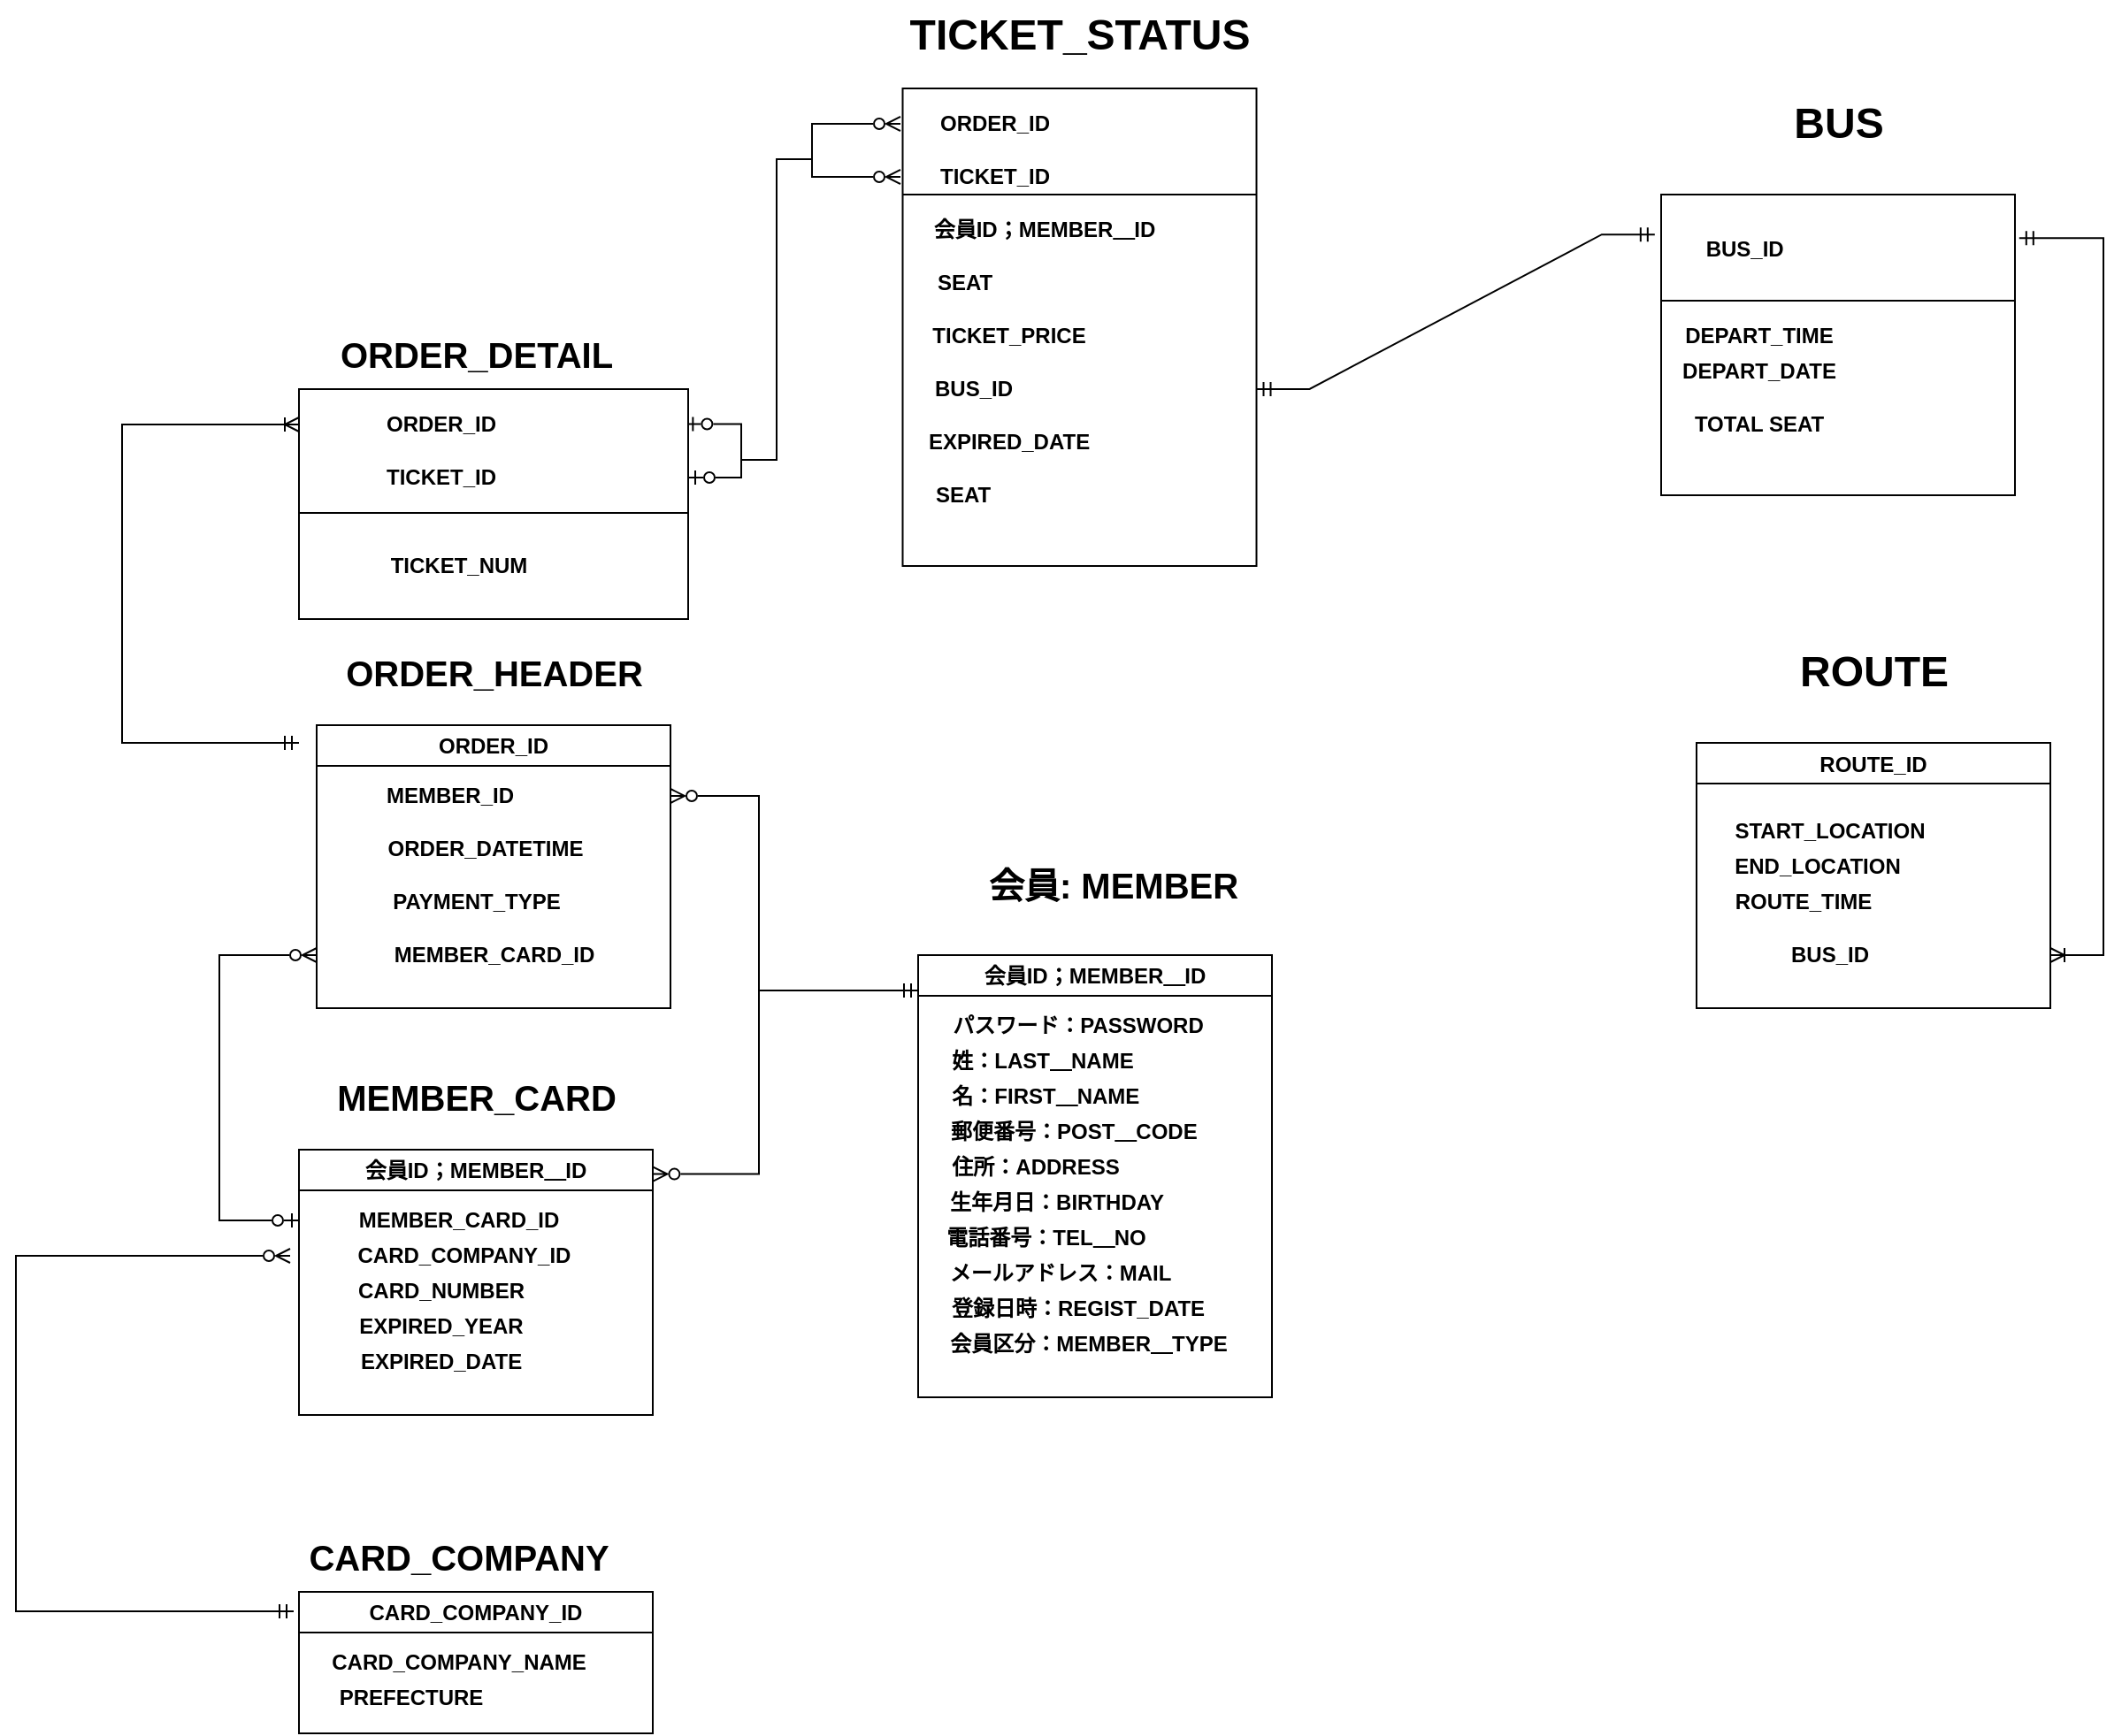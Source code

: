 <mxfile version="21.7.2" type="github">
  <diagram name="Page-1" id="74e2e168-ea6b-b213-b513-2b3c1d86103e">
    <mxGraphModel dx="798" dy="634" grid="1" gridSize="10" guides="1" tooltips="1" connect="1" arrows="1" fold="1" page="1" pageScale="1" pageWidth="1100" pageHeight="850" background="none" math="0" shadow="0">
      <root>
        <mxCell id="0" />
        <mxCell id="1" parent="0" />
        <mxCell id="yDjKqw7yzb0ghYkaqRdv-2" value="会員ID；MEMBER＿ID" style="swimlane;whiteSpace=wrap;html=1;" parent="1" vertex="1">
          <mxGeometry x="610" y="540" width="200" height="250" as="geometry" />
        </mxCell>
        <mxCell id="yDjKqw7yzb0ghYkaqRdv-6" value="パスワード：PASSWORD" style="text;strokeColor=none;fillColor=none;html=1;fontSize=12;fontStyle=1;verticalAlign=middle;align=center;" parent="yDjKqw7yzb0ghYkaqRdv-2" vertex="1">
          <mxGeometry y="30" width="180" height="20" as="geometry" />
        </mxCell>
        <mxCell id="yDjKqw7yzb0ghYkaqRdv-7" value="姓：LAST＿NAME" style="text;strokeColor=none;fillColor=none;html=1;fontSize=12;fontStyle=1;verticalAlign=middle;align=center;" parent="yDjKqw7yzb0ghYkaqRdv-2" vertex="1">
          <mxGeometry x="-20" y="50" width="180" height="20" as="geometry" />
        </mxCell>
        <mxCell id="yDjKqw7yzb0ghYkaqRdv-8" value="&amp;nbsp;名：FIRST＿NAME" style="text;strokeColor=none;fillColor=none;html=1;fontSize=12;fontStyle=1;verticalAlign=middle;align=center;" parent="yDjKqw7yzb0ghYkaqRdv-2" vertex="1">
          <mxGeometry x="-20" y="70" width="180" height="20" as="geometry" />
        </mxCell>
        <mxCell id="yDjKqw7yzb0ghYkaqRdv-9" value="　 郵便番号：POST＿CODE" style="text;strokeColor=none;fillColor=none;html=1;fontSize=12;fontStyle=1;verticalAlign=middle;align=center;" parent="yDjKqw7yzb0ghYkaqRdv-2" vertex="1">
          <mxGeometry x="-10" y="90" width="180" height="20" as="geometry" />
        </mxCell>
        <mxCell id="yDjKqw7yzb0ghYkaqRdv-10" value="　住所：ADDRESS" style="text;strokeColor=none;fillColor=none;html=1;fontSize=12;fontStyle=1;verticalAlign=middle;align=center;" parent="yDjKqw7yzb0ghYkaqRdv-2" vertex="1">
          <mxGeometry x="-30" y="110" width="180" height="20" as="geometry" />
        </mxCell>
        <mxCell id="yDjKqw7yzb0ghYkaqRdv-69" value="　　　生年月日：BIRTHDAY" style="text;strokeColor=none;fillColor=none;html=1;fontSize=12;fontStyle=1;verticalAlign=middle;align=center;" parent="yDjKqw7yzb0ghYkaqRdv-2" vertex="1">
          <mxGeometry x="-30" y="130" width="180" height="20" as="geometry" />
        </mxCell>
        <mxCell id="yDjKqw7yzb0ghYkaqRdv-70" value="　　電話番号：TEL＿NO" style="text;strokeColor=none;fillColor=none;html=1;fontSize=12;fontStyle=1;verticalAlign=middle;align=center;" parent="yDjKqw7yzb0ghYkaqRdv-2" vertex="1">
          <mxGeometry x="-30" y="150" width="180" height="20" as="geometry" />
        </mxCell>
        <mxCell id="yDjKqw7yzb0ghYkaqRdv-71" value="メールアドレス：MAIL" style="text;strokeColor=none;fillColor=none;html=1;fontSize=12;fontStyle=1;verticalAlign=middle;align=center;" parent="yDjKqw7yzb0ghYkaqRdv-2" vertex="1">
          <mxGeometry x="-10" y="170" width="180" height="20" as="geometry" />
        </mxCell>
        <mxCell id="yDjKqw7yzb0ghYkaqRdv-72" value="登録日時：REGIST_DATE" style="text;strokeColor=none;fillColor=none;html=1;fontSize=12;fontStyle=1;verticalAlign=middle;align=center;" parent="yDjKqw7yzb0ghYkaqRdv-2" vertex="1">
          <mxGeometry y="190" width="180" height="20" as="geometry" />
        </mxCell>
        <mxCell id="yDjKqw7yzb0ghYkaqRdv-73" value="　会員区分：MEMBER＿TYPE" style="text;strokeColor=none;fillColor=none;html=1;fontSize=12;fontStyle=1;verticalAlign=middle;align=center;" parent="yDjKqw7yzb0ghYkaqRdv-2" vertex="1">
          <mxGeometry y="210" width="180" height="20" as="geometry" />
        </mxCell>
        <mxCell id="yDjKqw7yzb0ghYkaqRdv-3" value="会員: MEMBER" style="text;strokeColor=none;fillColor=none;html=1;fontSize=20;fontStyle=1;verticalAlign=middle;align=center;" parent="1" vertex="1">
          <mxGeometry x="620" y="480" width="200" height="40" as="geometry" />
        </mxCell>
        <mxCell id="yDjKqw7yzb0ghYkaqRdv-76" value="" style="swimlane;strokeColor=default;perimeterSpacing=0;strokeWidth=1;swimlaneLine=1;glass=0;shadow=0;startSize=60;" parent="1" vertex="1">
          <mxGeometry x="601.25" y="50" width="200" height="270" as="geometry" />
        </mxCell>
        <mxCell id="6Mnsdf7yAfQ03zAd6nEP-5" value="TICKET_PRICE" style="text;strokeColor=none;fillColor=none;html=1;fontSize=12;fontStyle=1;verticalAlign=middle;align=center;" parent="yDjKqw7yzb0ghYkaqRdv-76" vertex="1">
          <mxGeometry x="-30" y="130" width="180" height="20" as="geometry" />
        </mxCell>
        <mxCell id="6Mnsdf7yAfQ03zAd6nEP-6" value="BUS_ID" style="text;strokeColor=none;fillColor=none;html=1;fontSize=12;fontStyle=1;verticalAlign=middle;align=center;" parent="yDjKqw7yzb0ghYkaqRdv-76" vertex="1">
          <mxGeometry x="-50" y="160" width="180" height="20" as="geometry" />
        </mxCell>
        <mxCell id="6Mnsdf7yAfQ03zAd6nEP-7" value="EXPIRED_DATE" style="text;strokeColor=none;fillColor=none;html=1;fontSize=12;fontStyle=1;verticalAlign=middle;align=center;" parent="yDjKqw7yzb0ghYkaqRdv-76" vertex="1">
          <mxGeometry x="-30" y="190" width="180" height="20" as="geometry" />
        </mxCell>
        <mxCell id="6Mnsdf7yAfQ03zAd6nEP-16" value="会員ID；MEMBER＿ID" style="text;strokeColor=none;fillColor=none;html=1;fontSize=12;fontStyle=1;verticalAlign=middle;align=center;" parent="yDjKqw7yzb0ghYkaqRdv-76" vertex="1">
          <mxGeometry x="-10" y="70" width="180" height="20" as="geometry" />
        </mxCell>
        <mxCell id="6Mnsdf7yAfQ03zAd6nEP-26" value="SEAT" style="text;strokeColor=none;fillColor=none;html=1;fontSize=12;fontStyle=1;verticalAlign=middle;align=center;" parent="yDjKqw7yzb0ghYkaqRdv-76" vertex="1">
          <mxGeometry x="-60" y="100" width="190" height="20" as="geometry" />
        </mxCell>
        <mxCell id="k_bStmXS0Wy6511A6Ppj-48" value="TICKET_ID" style="text;strokeColor=none;fillColor=none;html=1;fontSize=12;fontStyle=1;verticalAlign=middle;align=center;" parent="yDjKqw7yzb0ghYkaqRdv-76" vertex="1">
          <mxGeometry x="-13.75" y="40" width="130" height="20" as="geometry" />
        </mxCell>
        <mxCell id="k_bStmXS0Wy6511A6Ppj-85" value="ORDER_ID" style="text;strokeColor=none;fillColor=none;html=1;fontSize=12;fontStyle=1;verticalAlign=middle;align=center;" parent="yDjKqw7yzb0ghYkaqRdv-76" vertex="1">
          <mxGeometry width="102.5" height="40" as="geometry" />
        </mxCell>
        <mxCell id="6Mnsdf7yAfQ03zAd6nEP-11" value="SEAT" style="text;strokeColor=none;fillColor=none;html=1;fontSize=12;fontStyle=1;verticalAlign=middle;align=center;" parent="yDjKqw7yzb0ghYkaqRdv-76" vertex="1">
          <mxGeometry x="-61.25" y="220" width="190" height="20" as="geometry" />
        </mxCell>
        <mxCell id="6Mnsdf7yAfQ03zAd6nEP-9" value="TICKET_STATUS" style="text;strokeColor=none;fillColor=none;html=1;fontSize=24;fontStyle=1;verticalAlign=middle;align=center;" parent="1" vertex="1">
          <mxGeometry x="601.25" width="200" height="40" as="geometry" />
        </mxCell>
        <mxCell id="6Mnsdf7yAfQ03zAd6nEP-10" value="       BUS_ID" style="swimlane;startSize=60;align=left;" parent="1" vertex="1">
          <mxGeometry x="1030" y="110" width="200" height="170" as="geometry" />
        </mxCell>
        <mxCell id="6Mnsdf7yAfQ03zAd6nEP-12" value="DEPART_TIME" style="text;strokeColor=none;fillColor=none;html=1;fontSize=12;fontStyle=1;verticalAlign=middle;align=center;" parent="6Mnsdf7yAfQ03zAd6nEP-10" vertex="1">
          <mxGeometry x="-35" y="70" width="180" height="20" as="geometry" />
        </mxCell>
        <mxCell id="6Mnsdf7yAfQ03zAd6nEP-13" value="DEPART_DATE" style="text;strokeColor=none;fillColor=none;html=1;fontSize=12;fontStyle=1;verticalAlign=middle;align=center;" parent="6Mnsdf7yAfQ03zAd6nEP-10" vertex="1">
          <mxGeometry x="-35" y="90" width="180" height="20" as="geometry" />
        </mxCell>
        <mxCell id="UGFwMmbldTLrsSRiIsaC-10" value="TOTAL SEAT" style="text;strokeColor=none;fillColor=none;html=1;fontSize=12;fontStyle=1;verticalAlign=middle;align=center;" parent="6Mnsdf7yAfQ03zAd6nEP-10" vertex="1">
          <mxGeometry x="-35" y="120" width="180" height="20" as="geometry" />
        </mxCell>
        <mxCell id="6Mnsdf7yAfQ03zAd6nEP-15" value="BUS" style="text;strokeColor=none;fillColor=none;html=1;fontSize=24;fontStyle=1;verticalAlign=middle;align=center;" parent="1" vertex="1">
          <mxGeometry x="1030" y="50" width="200" height="40" as="geometry" />
        </mxCell>
        <mxCell id="6Mnsdf7yAfQ03zAd6nEP-19" value="ROUTE_ID" style="swimlane;" parent="1" vertex="1">
          <mxGeometry x="1050" y="420" width="200" height="150" as="geometry" />
        </mxCell>
        <mxCell id="6Mnsdf7yAfQ03zAd6nEP-20" value="START_LOCATION" style="text;strokeColor=none;fillColor=none;html=1;fontSize=12;fontStyle=1;verticalAlign=middle;align=center;" parent="6Mnsdf7yAfQ03zAd6nEP-19" vertex="1">
          <mxGeometry x="-20" y="40" width="190" height="20" as="geometry" />
        </mxCell>
        <mxCell id="6Mnsdf7yAfQ03zAd6nEP-21" value="END_LOCATION" style="text;strokeColor=none;fillColor=none;html=1;fontSize=12;fontStyle=1;verticalAlign=middle;align=center;" parent="6Mnsdf7yAfQ03zAd6nEP-19" vertex="1">
          <mxGeometry x="-30" y="60" width="195" height="20" as="geometry" />
        </mxCell>
        <mxCell id="6Mnsdf7yAfQ03zAd6nEP-22" value="ROUTE_TIME" style="text;strokeColor=none;fillColor=none;html=1;fontSize=12;fontStyle=1;verticalAlign=middle;align=center;" parent="6Mnsdf7yAfQ03zAd6nEP-19" vertex="1">
          <mxGeometry x="-30" y="80" width="180" height="20" as="geometry" />
        </mxCell>
        <mxCell id="6Mnsdf7yAfQ03zAd6nEP-23" value="BUS_ID" style="text;strokeColor=none;fillColor=none;html=1;fontSize=12;fontStyle=1;verticalAlign=middle;align=center;" parent="6Mnsdf7yAfQ03zAd6nEP-19" vertex="1">
          <mxGeometry x="-50" y="110" width="250" height="20" as="geometry" />
        </mxCell>
        <mxCell id="6Mnsdf7yAfQ03zAd6nEP-25" value="ROUTE" style="text;strokeColor=none;fillColor=none;html=1;fontSize=24;fontStyle=1;verticalAlign=middle;align=center;" parent="1" vertex="1">
          <mxGeometry x="1050" y="360" width="200" height="40" as="geometry" />
        </mxCell>
        <mxCell id="UGFwMmbldTLrsSRiIsaC-1" value="ORDER_ID" style="swimlane;whiteSpace=wrap;html=1;" parent="1" vertex="1">
          <mxGeometry x="270" y="410" width="200" height="160" as="geometry" />
        </mxCell>
        <mxCell id="UGFwMmbldTLrsSRiIsaC-2" value="MEMBER_ID" style="text;strokeColor=none;fillColor=none;html=1;fontSize=12;fontStyle=1;verticalAlign=middle;align=center;" parent="UGFwMmbldTLrsSRiIsaC-1" vertex="1">
          <mxGeometry x="-30" y="30" width="210" height="20" as="geometry" />
        </mxCell>
        <mxCell id="UGFwMmbldTLrsSRiIsaC-5" value="ORDER_DATETIME" style="text;strokeColor=none;fillColor=none;html=1;fontSize=12;fontStyle=1;verticalAlign=middle;align=center;" parent="UGFwMmbldTLrsSRiIsaC-1" vertex="1">
          <mxGeometry y="60" width="190" height="20" as="geometry" />
        </mxCell>
        <mxCell id="UGFwMmbldTLrsSRiIsaC-6" value="PAYMENT_TYPE" style="text;strokeColor=none;fillColor=none;html=1;fontSize=12;fontStyle=1;verticalAlign=middle;align=center;" parent="UGFwMmbldTLrsSRiIsaC-1" vertex="1">
          <mxGeometry x="-10" y="90" width="200" height="20" as="geometry" />
        </mxCell>
        <mxCell id="k_bStmXS0Wy6511A6Ppj-39" value="MEMBER_CARD_ID" style="text;strokeColor=none;fillColor=none;html=1;fontSize=12;fontStyle=1;verticalAlign=middle;align=center;" parent="UGFwMmbldTLrsSRiIsaC-1" vertex="1">
          <mxGeometry x="10" y="120" width="180" height="20" as="geometry" />
        </mxCell>
        <mxCell id="UGFwMmbldTLrsSRiIsaC-12" value="ORDER_HEADER" style="text;strokeColor=none;fillColor=none;html=1;fontSize=20;fontStyle=1;verticalAlign=middle;align=center;" parent="1" vertex="1">
          <mxGeometry x="270" y="360" width="200" height="40" as="geometry" />
        </mxCell>
        <mxCell id="k_bStmXS0Wy6511A6Ppj-86" value="" style="edgeStyle=orthogonalEdgeStyle;rounded=0;orthogonalLoop=1;jettySize=auto;html=1;endArrow=ERzeroToMany;endFill=0;startArrow=ERzeroToOne;startFill=0;" parent="1" source="k_bStmXS0Wy6511A6Ppj-1" edge="1">
          <mxGeometry relative="1" as="geometry">
            <mxPoint x="600" y="70" as="targetPoint" />
            <Array as="points">
              <mxPoint x="510" y="270" />
              <mxPoint x="510" y="260" />
              <mxPoint x="530" y="260" />
              <mxPoint x="530" y="90" />
              <mxPoint x="550" y="90" />
            </Array>
          </mxGeometry>
        </mxCell>
        <mxCell id="k_bStmXS0Wy6511A6Ppj-88" value="" style="edgeStyle=orthogonalEdgeStyle;rounded=0;orthogonalLoop=1;jettySize=auto;html=1;exitX=0.994;exitY=0.152;exitDx=0;exitDy=0;exitPerimeter=0;endArrow=none;endFill=0;startArrow=ERzeroToOne;startFill=0;" parent="1" source="k_bStmXS0Wy6511A6Ppj-1" edge="1">
          <mxGeometry relative="1" as="geometry">
            <mxPoint x="510" y="260" as="targetPoint" />
          </mxGeometry>
        </mxCell>
        <mxCell id="k_bStmXS0Wy6511A6Ppj-1" value="" style="swimlane;whiteSpace=wrap;html=1;startSize=70;align=center;spacing=-6;spacingTop=7;shadow=0;" parent="1" vertex="1">
          <mxGeometry x="260" y="220" width="220" height="130" as="geometry">
            <mxRectangle x="10" y="420" width="100" height="30" as="alternateBounds" />
          </mxGeometry>
        </mxCell>
        <mxCell id="k_bStmXS0Wy6511A6Ppj-3" value="TICKET_NUM" style="text;strokeColor=none;fillColor=none;html=1;fontSize=12;fontStyle=1;verticalAlign=middle;align=center;" parent="k_bStmXS0Wy6511A6Ppj-1" vertex="1">
          <mxGeometry y="90" width="180" height="20" as="geometry" />
        </mxCell>
        <mxCell id="k_bStmXS0Wy6511A6Ppj-51" value="ORDER_ID" style="text;strokeColor=none;fillColor=none;html=1;fontSize=12;fontStyle=1;verticalAlign=middle;align=center;" parent="k_bStmXS0Wy6511A6Ppj-1" vertex="1">
          <mxGeometry x="28.75" width="102.5" height="40" as="geometry" />
        </mxCell>
        <mxCell id="k_bStmXS0Wy6511A6Ppj-2" value="TICKET_ID" style="text;strokeColor=none;fillColor=none;html=1;fontSize=12;fontStyle=1;verticalAlign=middle;align=center;" parent="k_bStmXS0Wy6511A6Ppj-1" vertex="1">
          <mxGeometry x="-10" y="40" width="180" height="20" as="geometry" />
        </mxCell>
        <mxCell id="k_bStmXS0Wy6511A6Ppj-5" value="ORDER_DETAIL" style="text;strokeColor=none;fillColor=none;html=1;fontSize=20;fontStyle=1;verticalAlign=middle;align=center;" parent="1" vertex="1">
          <mxGeometry x="260" y="180" width="200" height="40" as="geometry" />
        </mxCell>
        <mxCell id="k_bStmXS0Wy6511A6Ppj-17" value="" style="edgeStyle=orthogonalEdgeStyle;rounded=0;orthogonalLoop=1;jettySize=auto;html=1;entryX=1;entryY=0.25;entryDx=0;entryDy=0;endArrow=ERzeroToMany;endFill=0;startArrow=none;startFill=0;" parent="1" target="UGFwMmbldTLrsSRiIsaC-1" edge="1">
          <mxGeometry relative="1" as="geometry">
            <mxPoint x="520" y="570" as="sourcePoint" />
            <mxPoint x="500" y="450" as="targetPoint" />
            <Array as="points">
              <mxPoint x="520" y="450" />
            </Array>
          </mxGeometry>
        </mxCell>
        <mxCell id="k_bStmXS0Wy6511A6Ppj-18" value="MEMBER_CARD" style="text;strokeColor=none;fillColor=none;html=1;fontSize=20;fontStyle=1;verticalAlign=middle;align=center;" parent="1" vertex="1">
          <mxGeometry x="260" y="600" width="200" height="40" as="geometry" />
        </mxCell>
        <mxCell id="k_bStmXS0Wy6511A6Ppj-19" value="会員ID；MEMBER＿ID" style="swimlane;whiteSpace=wrap;html=1;" parent="1" vertex="1">
          <mxGeometry x="260" y="650" width="200" height="150" as="geometry" />
        </mxCell>
        <mxCell id="k_bStmXS0Wy6511A6Ppj-20" value="MEMBER_CARD_ID" style="text;strokeColor=none;fillColor=none;html=1;fontSize=12;fontStyle=1;verticalAlign=middle;align=center;" parent="k_bStmXS0Wy6511A6Ppj-19" vertex="1">
          <mxGeometry y="30" width="180" height="20" as="geometry" />
        </mxCell>
        <mxCell id="k_bStmXS0Wy6511A6Ppj-21" value="CARD_COMPANY_ID" style="text;strokeColor=none;fillColor=none;html=1;fontSize=12;fontStyle=1;verticalAlign=middle;align=center;" parent="k_bStmXS0Wy6511A6Ppj-19" vertex="1">
          <mxGeometry x="-15" y="50" width="215" height="20" as="geometry" />
        </mxCell>
        <mxCell id="k_bStmXS0Wy6511A6Ppj-22" value="CARD_NUMBER" style="text;strokeColor=none;fillColor=none;html=1;fontSize=12;fontStyle=1;verticalAlign=middle;align=center;" parent="k_bStmXS0Wy6511A6Ppj-19" vertex="1">
          <mxGeometry x="-20" y="70" width="200" height="20" as="geometry" />
        </mxCell>
        <mxCell id="k_bStmXS0Wy6511A6Ppj-23" value="EXPIRED_YEAR" style="text;strokeColor=none;fillColor=none;html=1;fontSize=12;fontStyle=1;verticalAlign=middle;align=center;" parent="k_bStmXS0Wy6511A6Ppj-19" vertex="1">
          <mxGeometry x="-10" y="90" width="180" height="20" as="geometry" />
        </mxCell>
        <mxCell id="k_bStmXS0Wy6511A6Ppj-24" value="EXPIRED_DATE" style="text;strokeColor=none;fillColor=none;html=1;fontSize=12;fontStyle=1;verticalAlign=middle;align=center;" parent="k_bStmXS0Wy6511A6Ppj-19" vertex="1">
          <mxGeometry x="-30" y="110" width="220" height="20" as="geometry" />
        </mxCell>
        <mxCell id="k_bStmXS0Wy6511A6Ppj-30" value="CARD_COMPANY_ID" style="swimlane;whiteSpace=wrap;html=1;" parent="1" vertex="1">
          <mxGeometry x="260" y="900" width="200" height="80" as="geometry" />
        </mxCell>
        <mxCell id="k_bStmXS0Wy6511A6Ppj-31" value="CARD_COMPANY_NAME" style="text;strokeColor=none;fillColor=none;html=1;fontSize=12;fontStyle=1;verticalAlign=middle;align=center;" parent="k_bStmXS0Wy6511A6Ppj-30" vertex="1">
          <mxGeometry y="30" width="180" height="20" as="geometry" />
        </mxCell>
        <mxCell id="k_bStmXS0Wy6511A6Ppj-43" value="PREFECTURE" style="text;strokeColor=none;fillColor=none;html=1;fontSize=12;fontStyle=1;verticalAlign=middle;align=center;" parent="k_bStmXS0Wy6511A6Ppj-30" vertex="1">
          <mxGeometry x="-45" y="50" width="215" height="20" as="geometry" />
        </mxCell>
        <mxCell id="k_bStmXS0Wy6511A6Ppj-36" value="CARD_COMPANY" style="text;strokeColor=none;fillColor=none;html=1;fontSize=20;fontStyle=1;verticalAlign=middle;align=center;" parent="1" vertex="1">
          <mxGeometry x="250" y="860" width="200" height="40" as="geometry" />
        </mxCell>
        <mxCell id="k_bStmXS0Wy6511A6Ppj-38" value="" style="edgeStyle=orthogonalEdgeStyle;rounded=0;orthogonalLoop=1;jettySize=auto;html=1;entryX=1.001;entryY=0.092;entryDx=0;entryDy=0;entryPerimeter=0;endArrow=ERzeroToMany;endFill=0;startArrow=ERmandOne;startFill=0;" parent="1" target="k_bStmXS0Wy6511A6Ppj-19" edge="1">
          <mxGeometry relative="1" as="geometry">
            <mxPoint x="610" y="560" as="sourcePoint" />
            <mxPoint x="520" y="740" as="targetPoint" />
            <Array as="points">
              <mxPoint x="520" y="560" />
              <mxPoint x="520" y="664" />
            </Array>
          </mxGeometry>
        </mxCell>
        <mxCell id="k_bStmXS0Wy6511A6Ppj-41" value="" style="edgeStyle=elbowEdgeStyle;rounded=0;orthogonalLoop=1;jettySize=auto;html=1;entryX=0;entryY=0.75;entryDx=0;entryDy=0;exitX=0;exitY=0.5;exitDx=0;exitDy=0;endArrow=ERzeroToMany;endFill=0;startArrow=ERzeroToOne;startFill=0;" parent="1" source="k_bStmXS0Wy6511A6Ppj-20" edge="1">
          <mxGeometry relative="1" as="geometry">
            <mxPoint x="260" y="700" as="sourcePoint" />
            <mxPoint x="270" y="540" as="targetPoint" />
            <Array as="points">
              <mxPoint x="215" y="640" />
              <mxPoint x="210" y="540" />
              <mxPoint x="210" y="540" />
            </Array>
          </mxGeometry>
        </mxCell>
        <mxCell id="k_bStmXS0Wy6511A6Ppj-42" value="" style="edgeStyle=orthogonalEdgeStyle;rounded=0;orthogonalLoop=1;jettySize=auto;html=1;entryX=0;entryY=0.5;entryDx=0;entryDy=0;endArrow=ERzeroToMany;endFill=0;startArrow=ERmandOne;startFill=0;exitX=-0.015;exitY=0.137;exitDx=0;exitDy=0;exitPerimeter=0;" parent="1" source="k_bStmXS0Wy6511A6Ppj-30" edge="1">
          <mxGeometry relative="1" as="geometry">
            <mxPoint x="100" y="910" as="sourcePoint" />
            <mxPoint x="255" y="710" as="targetPoint" />
            <Array as="points">
              <mxPoint x="100" y="911" />
              <mxPoint x="100" y="710" />
            </Array>
          </mxGeometry>
        </mxCell>
        <mxCell id="k_bStmXS0Wy6511A6Ppj-47" value="" style="edgeStyle=orthogonalEdgeStyle;rounded=0;orthogonalLoop=1;jettySize=auto;html=1;endArrow=ERoneToMany;endFill=0;startArrow=ERmandOne;startFill=0;" parent="1" edge="1">
          <mxGeometry relative="1" as="geometry">
            <mxPoint x="260" y="420" as="sourcePoint" />
            <mxPoint x="260" y="240" as="targetPoint" />
            <Array as="points">
              <mxPoint x="160" y="420" />
              <mxPoint x="160" y="240" />
            </Array>
          </mxGeometry>
        </mxCell>
        <mxCell id="k_bStmXS0Wy6511A6Ppj-50" value="" style="whiteSpace=wrap;html=1;aspect=fixed;" parent="1" vertex="1">
          <mxGeometry x="270" y="280" as="geometry" />
        </mxCell>
        <mxCell id="YbRBSELIIwwX9QAz6zUv-2" value="" style="edgeStyle=orthogonalEdgeStyle;rounded=0;orthogonalLoop=1;jettySize=auto;html=1;endArrow=ERzeroToMany;endFill=0;" edge="1" parent="1">
          <mxGeometry relative="1" as="geometry">
            <mxPoint x="550" y="90" as="sourcePoint" />
            <mxPoint x="600" y="100" as="targetPoint" />
            <Array as="points">
              <mxPoint x="550" y="100" />
            </Array>
          </mxGeometry>
        </mxCell>
        <mxCell id="YbRBSELIIwwX9QAz6zUv-9" value="" style="edgeStyle=entityRelationEdgeStyle;fontSize=12;html=1;endArrow=ERmandOne;startArrow=ERmandOne;rounded=0;entryX=-0.018;entryY=0.133;entryDx=0;entryDy=0;entryPerimeter=0;startFill=0;endFill=0;" edge="1" parent="1" target="6Mnsdf7yAfQ03zAd6nEP-10">
          <mxGeometry width="100" height="100" relative="1" as="geometry">
            <mxPoint x="801.25" y="220" as="sourcePoint" />
            <mxPoint x="901.25" y="120" as="targetPoint" />
          </mxGeometry>
        </mxCell>
        <mxCell id="YbRBSELIIwwX9QAz6zUv-10" value="" style="edgeStyle=entityRelationEdgeStyle;fontSize=12;html=1;endArrow=ERoneToMany;startArrow=ERmandOne;rounded=0;endFill=0;exitX=1.012;exitY=0.145;exitDx=0;exitDy=0;exitPerimeter=0;startFill=0;" edge="1" parent="1" source="6Mnsdf7yAfQ03zAd6nEP-10" target="6Mnsdf7yAfQ03zAd6nEP-23">
          <mxGeometry width="100" height="100" relative="1" as="geometry">
            <mxPoint x="1393" y="140" as="sourcePoint" />
            <mxPoint x="1330" y="532.66" as="targetPoint" />
            <Array as="points">
              <mxPoint x="1280" y="330" />
            </Array>
          </mxGeometry>
        </mxCell>
      </root>
    </mxGraphModel>
  </diagram>
</mxfile>
